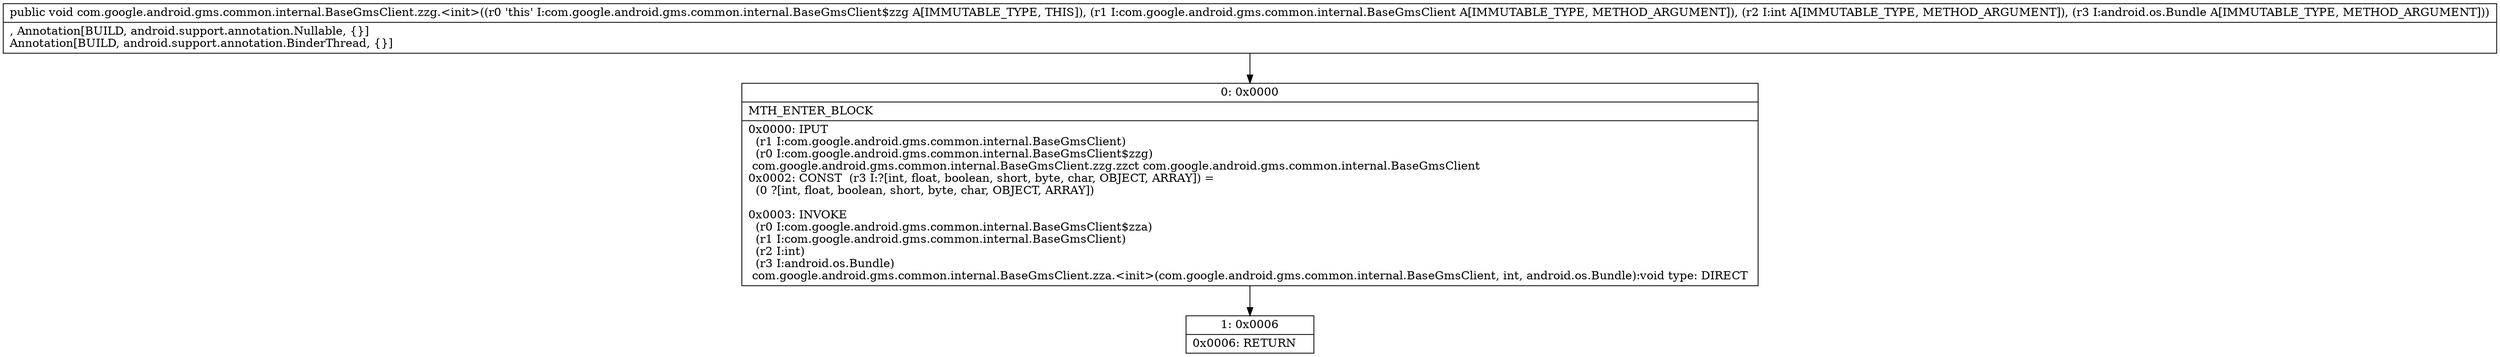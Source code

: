 digraph "CFG forcom.google.android.gms.common.internal.BaseGmsClient.zzg.\<init\>(Lcom\/google\/android\/gms\/common\/internal\/BaseGmsClient;ILandroid\/os\/Bundle;)V" {
Node_0 [shape=record,label="{0\:\ 0x0000|MTH_ENTER_BLOCK\l|0x0000: IPUT  \l  (r1 I:com.google.android.gms.common.internal.BaseGmsClient)\l  (r0 I:com.google.android.gms.common.internal.BaseGmsClient$zzg)\l com.google.android.gms.common.internal.BaseGmsClient.zzg.zzct com.google.android.gms.common.internal.BaseGmsClient \l0x0002: CONST  (r3 I:?[int, float, boolean, short, byte, char, OBJECT, ARRAY]) = \l  (0 ?[int, float, boolean, short, byte, char, OBJECT, ARRAY])\l \l0x0003: INVOKE  \l  (r0 I:com.google.android.gms.common.internal.BaseGmsClient$zza)\l  (r1 I:com.google.android.gms.common.internal.BaseGmsClient)\l  (r2 I:int)\l  (r3 I:android.os.Bundle)\l com.google.android.gms.common.internal.BaseGmsClient.zza.\<init\>(com.google.android.gms.common.internal.BaseGmsClient, int, android.os.Bundle):void type: DIRECT \l}"];
Node_1 [shape=record,label="{1\:\ 0x0006|0x0006: RETURN   \l}"];
MethodNode[shape=record,label="{public void com.google.android.gms.common.internal.BaseGmsClient.zzg.\<init\>((r0 'this' I:com.google.android.gms.common.internal.BaseGmsClient$zzg A[IMMUTABLE_TYPE, THIS]), (r1 I:com.google.android.gms.common.internal.BaseGmsClient A[IMMUTABLE_TYPE, METHOD_ARGUMENT]), (r2 I:int A[IMMUTABLE_TYPE, METHOD_ARGUMENT]), (r3 I:android.os.Bundle A[IMMUTABLE_TYPE, METHOD_ARGUMENT]))  | , Annotation[BUILD, android.support.annotation.Nullable, \{\}]\lAnnotation[BUILD, android.support.annotation.BinderThread, \{\}]\l}"];
MethodNode -> Node_0;
Node_0 -> Node_1;
}

